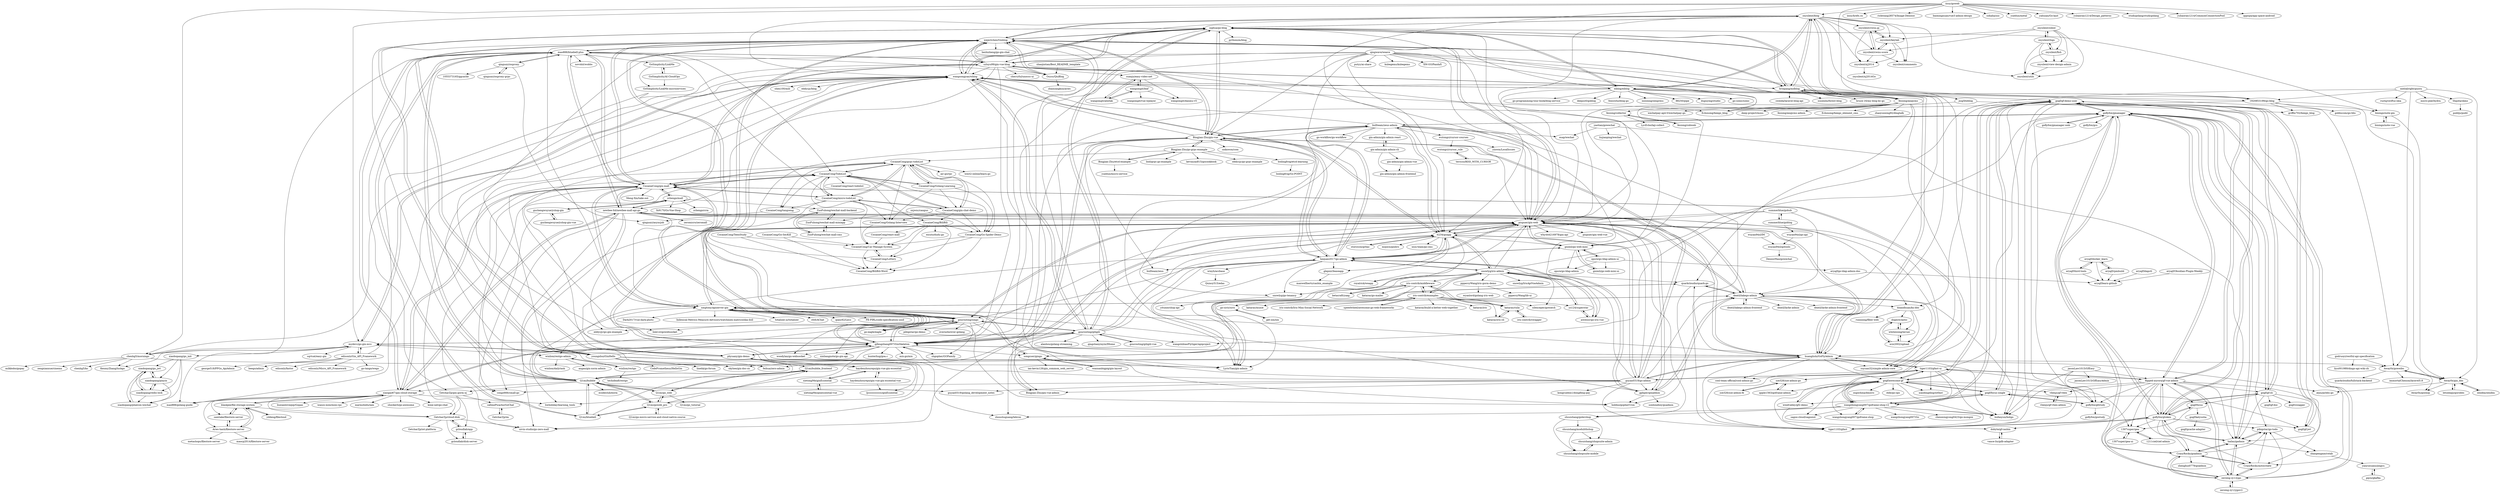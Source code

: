 digraph G {
"zxysilent/blog" -> "izghua/go-blog"
"zxysilent/blog" -> "zxysilent/cwnu.pj"
"zxysilent/blog" -> "zxysilent/keylab"
"zxysilent/blog" -> "zxysilent/cwnu-score"
"zxysilent/blog" -> "wejectchen/Ginblog"
"zxysilent/blog" -> "broqiang/mdblog"
"zxysilent/blog" -> "fesiong/anqicms"
"zxysilent/blog" -> "zxysilent/xj2014"
"zxysilent/blog" -> "zxysilent/comments"
"zxysilent/blog" -> "eiblog/eiblog"
"zxysilent/blog" -> "wangsongyan/wblog"
"zxysilent/blog" -> "zxysilent/utils"
"zxysilent/blog" -> "piupuer/gin-web"
"zxysilent/blog" -> "szluyu99/gin-vue-blog"
"zxysilent/blog" -> "1920853199/go-blog"
"snowlyg/iris-admin" -> "aiweisir/go-iris-vue"
"snowlyg/iris-admin" -> "yz124/superstar"
"snowlyg/iris-admin" -> "snowlyg/go-tenancy"
"snowlyg/iris-admin" -> "it234/goapp"
"snowlyg/iris-admin" -> "iris-contrib/examples"
"snowlyg/iris-admin" -> "piupuer/gin-web"
"snowlyg/iris-admin" -> "LyricTian/gin-admin" ["e"=1]
"snowlyg/iris-admin" -> "silenceper/gowatch" ["e"=1]
"snowlyg/iris-admin" -> "snowlyg/IrisApiVueAdmin"
"snowlyg/iris-admin" -> "goflyfox/gmanager"
"snowlyg/iris-admin" -> "hequan2017/go-admin"
"snowlyg/iris-admin" -> "pppercyWang/iris-gorm-demo"
"snowlyg/iris-admin" -> "quarkcloudio/quark-go"
"snowlyg/iris-admin" -> "royalrick/weapp" ["e"=1]
"snowlyg/iris-admin" -> "iris-contrib/middleware"
"gourouting/singo" -> "gourouting/giligili"
"gourouting/singo" -> "xinliangnote/go-gin-api" ["e"=1]
"gourouting/singo" -> "go-eagle/eagle" ["e"=1]
"gourouting/singo" -> "qifengzhang007/GinSkeleton"
"gourouting/singo" -> "piupuer/gin-web"
"gourouting/singo" -> "LyricTian/gin-admin" ["e"=1]
"gourouting/singo" -> "eddycjy/go-gin-example" ["e"=1]
"gourouting/singo" -> "link1st/gowebsocket" ["e"=1]
"gourouting/singo" -> "hwholiday/learning_tools" ["e"=1]
"gourouting/singo" -> "overnote/over-golang" ["e"=1]
"gourouting/singo" -> "wejectchen/Ginblog"
"gourouting/singo" -> "xmgtony/apiserver-gin"
"gourouting/singo" -> "wangsongyan/wblog"
"gourouting/singo" -> "pibigstar/go-demo" ["e"=1]
"gourouting/singo" -> "shgopher/GOFamily" ["e"=1]
"winlion/restgo-admin" -> "winlion/restgo"
"winlion/restgo-admin" -> "angao/gin-xorm-admin"
"winlion/restgo-admin" -> "winlion/dailytask"
"bullteam/zeus-admin" -> "bullteam/zeus"
"bullteam/zeus-admin" -> "it234/goapp"
"bullteam/zeus-admin" -> "hequan2017/go-admin"
"bullteam/zeus-admin" -> "goflyfox/gmanager"
"bullteam/zeus-admin" -> "LyricTian/gin-admin" ["e"=1]
"bullteam/zeus-admin" -> "piupuer/gin-web"
"bullteam/zeus-admin" -> "tiger1103/gfast" ["e"=1]
"bullteam/zeus-admin" -> "snowlyg/go-tenancy"
"bullteam/zeus-admin" -> "esap/wechat" ["e"=1]
"bullteam/zeus-admin" -> "gin-admin/gin-admin-react"
"bullteam/zeus-admin" -> "go-workflow/go-workflow" ["e"=1]
"bullteam/zeus-admin" -> "wutongci/cursor-courses"
"bullteam/zeus-admin" -> "Bingjian-Zhu/gin-vue"
"bullteam/zeus-admin" -> "wangsongyan/wblog"
"bullteam/zeus-admin" -> "aiweisir/go-iris-vue"
"speedwheel/awesome-go-web-frameworks" -> "iris-contrib/examples"
"mydevc/go-gin-mvc" -> "sqrtcat/easy-gin"
"mydevc/go-gin-mvc" -> "winlion/restgo-admin"
"mydevc/go-gin-mvc" -> "edisonlz/Gin_API_Framework"
"mydevc/go-gin-mvc" -> "KenmyZhang/luckgo"
"mydevc/go-gin-mvc" -> "xiaobopang/go_init"
"mydevc/go-gin-mvc" -> "youngxhui/GinHello"
"mydevc/go-gin-mvc" -> "wangsongyan/wblog"
"mydevc/go-gin-mvc" -> "chenhg5/morningo"
"mydevc/go-gin-mvc" -> "gourouting/giligili"
"broqiang/mdblog" -> "1920853199/go-blog"
"broqiang/mdblog" -> "izghua/go-blog"
"broqiang/mdblog" -> "wangsongyan/wblog"
"broqiang/mdblog" -> "zxysilent/blog"
"broqiang/mdblog" -> "wejectchen/Ginblog"
"broqiang/mdblog" -> "sweida/laravel-blog-api" ["e"=1]
"broqiang/mdblog" -> "xusenlin/forest-blog" ["e"=1]
"broqiang/mdblog" -> "Away0x/goweibo"
"broqiang/mdblog" -> "fesiong/anqicms"
"broqiang/mdblog" -> "bruce-16/my-blog-by-go"
"broqiang/mdblog" -> "gogf/gf-demo-user"
"it234/goapp" -> "hequan2017/go-admin"
"it234/goapp" -> "LyricTian/gin-admin" ["e"=1]
"it234/goapp" -> "Bingjian-Zhu/gin-vue"
"it234/goapp" -> "bullteam/zeus-admin"
"it234/goapp" -> "piupuer/gin-web"
"it234/goapp" -> "goflyfox/gmanager"
"it234/goapp" -> "guyan0319/go-admin"
"it234/goapp" -> "glepnir/leaseapp"
"it234/goapp" -> "storyicon/grbac"
"it234/goapp" -> "snowlyg/iris-admin"
"it234/goapp" -> "winlion/restgo-admin"
"it234/goapp" -> "mojocn/ginbro" ["e"=1]
"it234/goapp" -> "xiya-team/go-cms" ["e"=1]
"it234/goapp" -> "royalrick/weapp" ["e"=1]
"it234/goapp" -> "gnimli/go-web-mini"
"gogf/gf-demo-user" -> "gogf/gf-cli"
"gogf/gf-demo-user" -> "gogf/focus-single"
"gogf/gf-demo-user" -> "gogf/gf-jwt"
"gogf/gf-demo-user" -> "gogf/awesome-gf"
"gogf/gf-demo-user" -> "goflyfox/gtoken"
"gogf/gf-demo-user" -> "goflyfox/gmanager"
"gogf/gf-demo-user" -> "wangzhongyang007/goframe-shop-v2"
"gogf/gf-demo-user" -> "tiger1103/gfast" ["e"=1]
"gogf/gf-demo-user" -> "flipped-aurora/gf-vue-admin"
"gogf/gf-demo-user" -> "bufanyun/hotgo" ["e"=1]
"gogf/gf-demo-user" -> "hailaz/gadmin"
"gogf/gf-demo-user" -> "goflyfox/gfstudy"
"gogf/gf-demo-user" -> "hhandhuan/ku-bbs"
"gin-admin/gin-admin-react" -> "gin-admin/gin-admin-cli"
"youngxhui/GinHello" -> "atjiu/pybbs-go" ["e"=1]
"youngxhui/GinHello" -> "skyhee/gin-doc-cn" ["e"=1]
"youngxhui/GinHello" -> "mydevc/go-gin-mvc"
"youngxhui/GinHello" -> "izghua/go-blog"
"youngxhui/GinHello" -> "haydenzhourepo/gin-vue-gin-essential"
"youngxhui/GinHello" -> "Away0x/goweibo"
"youngxhui/GinHello" -> "CodePrometheus/HelloGin"
"youngxhui/GinHello" -> "CocaineCong/TodoList"
"youngxhui/GinHello" -> "gourouting/singo"
"youngxhui/GinHello" -> "linehk/go-forum"
"gogf/gf-cli" -> "gogf/swagger"
"gogf/gf-cli" -> "goflyfox/gtoken"
"gogf/gf-cli" -> "gogf/gf-demo-user"
"gogf/gf-cli" -> "hailaz/gadmin"
"gogf/gf-cli" -> "gogf/gf-doc"
"gogf/gf-cli" -> "gogf/gf-jwt"
"gogf/gf-cli" -> "gogf/focus"
"gogf/gf-cli" -> "goflyfox/gmanager"
"gourouting/giligili" -> "gourouting/singo"
"gourouting/giligili" -> "gourouting/giligili-vue"
"gourouting/giligili" -> "alanhou/golang-streaming"
"gourouting/giligili" -> "izghua/go-blog"
"gourouting/giligili" -> "wangsongyan/wblog"
"gourouting/giligili" -> "piupuer/gin-web"
"gourouting/giligili" -> "wejectchen/Ginblog"
"gourouting/giligili" -> "mydevc/go-gin-mvc"
"gourouting/giligili" -> "it234/goapp"
"gourouting/giligili" -> "qifengzhang007/GinSkeleton"
"gourouting/giligili" -> "hequan2017/go-admin"
"gourouting/giligili" -> "skyhee/gin-doc-cn" ["e"=1]
"gourouting/giligili" -> "zhoushuguang/lebron" ["e"=1]
"gourouting/giligili" -> "qingshanyinyin/IHome" ["e"=1]
"gourouting/giligili" -> "wangshibiaoFlytiger/apiproject"
"izghua/go-blog" -> "wejectchen/Ginblog"
"izghua/go-blog" -> "zxysilent/blog"
"izghua/go-blog" -> "wangsongyan/wblog"
"izghua/go-blog" -> "broqiang/mdblog"
"izghua/go-blog" -> "Bingjian-Zhu/gin-vue"
"izghua/go-blog" -> "gourouting/giligili"
"izghua/go-blog" -> "fesiong/anqicms"
"izghua/go-blog" -> "qifengzhang007/GinSkeleton"
"izghua/go-blog" -> "biningo/note-gin"
"izghua/go-blog" -> "piupuer/gin-web"
"izghua/go-blog" -> "eiblog/eiblog"
"izghua/go-blog" -> "it234/goapp"
"izghua/go-blog" -> "youngxhui/GinHello"
"izghua/go-blog" -> "pythonzm/blog"
"izghua/go-blog" -> "szluyu99/gin-vue-blog"
"hequan2017/go-admin" -> "it234/goapp"
"hequan2017/go-admin" -> "LyricTian/gin-admin" ["e"=1]
"hequan2017/go-admin" -> "Bingjian-Zhu/gin-vue"
"hequan2017/go-admin" -> "piupuer/gin-web"
"hequan2017/go-admin" -> "bullteam/zeus-admin"
"hequan2017/go-admin" -> "gnimli/go-web-mini"
"hequan2017/go-admin" -> "gphper/ginadmin"
"hequan2017/go-admin" -> "bullteam/zeus"
"hequan2017/go-admin" -> "winyh/accbase"
"hequan2017/go-admin" -> "gourouting/singo"
"hequan2017/go-admin" -> "Bingjian-Zhu/gin-vue-admin"
"hequan2017/go-admin" -> "snowlyg/iris-admin"
"hequan2017/go-admin" -> "glepnir/leaseapp"
"hequan2017/go-admin" -> "snowlyg/go-tenancy"
"hequan2017/go-admin" -> "wangsongyan/wblog"
"fesiong/anqicms" -> "quarkcloudio/quark-go"
"fesiong/anqicms" -> "piupuer/gin-web"
"fesiong/anqicms" -> "izghua/go-blog"
"fesiong/anqicms" -> "zxysilent/blog"
"fesiong/anqicms" -> "broqiang/mdblog"
"fesiong/anqicms" -> "fesiong/anqicms-admin"
"fesiong/anqicms" -> "huanglishi/GoFlyAdmin"
"fesiong/anqicms" -> "Echosong/beego_element_cms" ["e"=1]
"fesiong/anqicms" -> "fesiong/collector"
"fesiong/anqicms" -> "zhaoyunxing92/dingtalk" ["e"=1]
"fesiong/anqicms" -> "qifengzhang007/GinSkeleton"
"fesiong/anqicms" -> "wechatpay-apiv3/wechatpay-go" ["e"=1]
"fesiong/anqicms" -> "deep-project/moss" ["e"=1]
"fesiong/anqicms" -> "wejectchen/Ginblog"
"fesiong/anqicms" -> "Echosong/beego_blog" ["e"=1]
"chenhg5/morningo" -> "KenmyZhang/luckgo"
"chenhg5/morningo" -> "zengxianxue/cinema" ["e"=1]
"chenhg5/morningo" -> "wangsongyan/wblog"
"chenhg5/morningo" -> "mydevc/go-gin-mvc"
"chenhg5/morningo" -> "chenhg5/ko" ["e"=1]
"chenhg5/morningo" -> "LyricTian/gin-admin" ["e"=1]
"chenhg5/morningo" -> "milkbobo/gopay" ["e"=1]
"yaotian/gowechat" -> "esap/wechat" ["e"=1]
"yaotian/gowechat" -> "liujianping/wechat"
"yaotian/gowechat" -> "hailaz/gadmin"
"godruoyi/restful-api-specification" -> "Away0x/goweibo"
"godruoyi/restful-api-specification" -> "liyu001989/dingo-api-wiki-zh" ["e"=1]
"jicg/liteblog" -> "Echosong/beego_blog" ["e"=1]
"jicg/liteblog" -> "griffin702/beego_blog"
"glepnir/leaseapp" -> "maxwellhertz/casbin_example"
"goflyfox/gmanager" -> "zeroing-zy1/yjgo"
"goflyfox/gmanager" -> "hailaz/gadmin"
"goflyfox/gmanager" -> "goflyfox/gtoken"
"goflyfox/gmanager" -> "goflyfox/gmanager-web"
"goflyfox/gmanager" -> "CrazyRocks/goadmin"
"goflyfox/gmanager" -> "flipped-aurora/gf-vue-admin"
"goflyfox/gmanager" -> "CrazyRocks/autocreate"
"goflyfox/gmanager" -> "goflyfox/gcs"
"goflyfox/gmanager" -> "pibigstar/go-todo"
"goflyfox/gmanager" -> "tiger1103/gfast" ["e"=1]
"goflyfox/gmanager" -> "gogf/gf-demo-user"
"goflyfox/gmanager" -> "gogf/gf-cli"
"goflyfox/gmanager" -> "bullteam/zeus-admin"
"Away0x/goweibo" -> "Away0x/gin_bbs"
"Away0x/goweibo" -> "Away0x/goshop"
"Away0x/goweibo" -> "quarkcloudio/fullstack-backend" ["e"=1]
"Away0x/goweibo" -> "immortalChensm/laravel5.8" ["e"=1]
"goflyfox/gtoken" -> "goflyfox/gmanager"
"goflyfox/gtoken" -> "gogf/gf-cli"
"goflyfox/gtoken" -> "hailaz/gadmin"
"goflyfox/gtoken" -> "zeroing-zy1/yjgo"
"goflyfox/gtoken" -> "gogf/gf-jwt"
"goflyfox/gtoken" -> "gogf/focus"
"goflyfox/gtoken" -> "1307super/gea"
"goflyfox/gtoken" -> "gogf/gf-demo-user"
"goflyfox/gtoken" -> "flipped-aurora/gf-vue-admin"
"goflyfox/gtoken" -> "pibigstar/go-todo"
"goflyfox/gtoken" -> "tiger1103/gfast" ["e"=1]
"goflyfox/gtoken" -> "dobyte/gf-casbin"
"goflyfox/gtoken" -> "CrazyRocks/autocreate"
"goflyfox/gtoken" -> "CrazyRocks/goadmin"
"Away0x/gin_bbs" -> "letseeqiji/gorobbs"
"Away0x/gin_bbs" -> "Away0x/goweibo"
"Away0x/gin_bbs" -> "zendea/zendea"
"Away0x/gin_bbs" -> "Away0x/goshop"
"Away0x/gin_bbs" -> "atjiu/pybbs-go" ["e"=1]
"zendea/zendea" -> "Away0x/gin_bbs"
"iris-contrib/swagger" -> "kataras/rizla"
"gin-admin/gin-admin-cli" -> "gin-admin/gin-admin-react"
"gin-admin/gin-admin-cli" -> "gin-admin/gin-admin-frontend"
"gin-admin/gin-admin-cli" -> "gin-admin/gin-admin-vue"
"aiweisir/go-iris-vue" -> "snowlyg/iris-admin"
"aiweisir/go-iris-vue" -> "yz124/superstar"
"xiaobopang/go_init" -> "xiaobopang/go_jwt"
"xiaobopang/go_init" -> "xiaobopang/pinyin"
"xiaobopang/go_init" -> "xiaobopang/phalcon-wechat"
"xiaobopang/go_init" -> "xiaobopang/redis-lock"
"pppercyWang/iris-gorm-demo" -> "pppercyWang/lib-ui"
"pppercyWang/iris-gorm-demo" -> "wyanlord/golang-iris-web"
"winlion/restgo" -> "winlion/restgo-admin"
"winlion/restgo" -> "techidea8/restgo"
"eryajf/docker_learn" -> "eryajf/rpmbuild"
"eryajf/docker_learn" -> "eryajf/learn-github"
"eryajf/docker_learn" -> "eryajf/third-tools"
"yz124/superstar" -> "aiweisir/go-iris-vue"
"yz124/superstar" -> "snowlyg/iris-admin"
"pibigstar/go-todo" -> "zhaopengme/rotab"
"pibigstar/go-todo" -> "hailaz/gadmin"
"storyicon/grbac" -> "it234/goapp"
"gogf/gf-jwt" -> "gogf/gf-demo-user"
"xiaobopang/pinyin" -> "xiaobopang/go_jwt"
"xiaobopang/pinyin" -> "xiaobopang/redis-lock"
"xiaobopang/pinyin" -> "xiaobopang/phalcon-wechat"
"hailaz/gadmin" -> "zeroing-zy1/yjgo"
"hailaz/gadmin" -> "goflyfox/gmanager"
"hailaz/gadmin" -> "pibigstar/go-todo"
"hailaz/gadmin" -> "CrazyRocks/goadmin"
"hailaz/gadmin" -> "goflyfox/gtoken"
"hailaz/gadmin" -> "zhaopengme/rotab"
"gourouting/giligili-vue" -> "gourouting/giligili"
"xiaobopang/go_jwt" -> "xiaobopang/phalcon-wechat"
"xiaobopang/go_jwt" -> "xiaobopang/pinyin"
"xiaobopang/go_jwt" -> "xiaobopang/redis-lock"
"xiaobopang/redis-lock" -> "xiaobopang/go_jwt"
"xiaobopang/redis-lock" -> "xiaobopang/phalcon-wechat"
"xiaobopang/redis-lock" -> "xiaobopang/pinyin"
"gqcn/gkafka" -> "yanyuxuanz/jingyu"
"piupuer/gin-web" -> "qifengzhang007/GinSkeleton"
"piupuer/gin-web" -> "wejectchen/Ginblog"
"piupuer/gin-web" -> "piupuer/gin-web-vue"
"piupuer/gin-web" -> "gphper/ginadmin"
"piupuer/gin-web" -> "LyricTian/gin-admin" ["e"=1]
"piupuer/gin-web" -> "gourouting/singo"
"piupuer/gin-web" -> "why444216978/gin-api" ["e"=1]
"piupuer/gin-web" -> "hequan2017/go-admin"
"piupuer/gin-web" -> "gnimli/go-web-mini"
"piupuer/gin-web" -> "xmgtony/apiserver-gin"
"piupuer/gin-web" -> "huanglishi/GoFlyAdmin"
"piupuer/gin-web" -> "deatil/lakego-admin"
"piupuer/gin-web" -> "it234/goapp"
"piupuer/gin-web" -> "go-eagle/eagle" ["e"=1]
"piupuer/gin-web" -> "suyuan32/simple-admin-core" ["e"=1]
"qifengzhang007/GinSkeleton" -> "piupuer/gin-web"
"qifengzhang007/GinSkeleton" -> "wejectchen/Ginblog"
"qifengzhang007/GinSkeleton" -> "gourouting/singo"
"qifengzhang007/GinSkeleton" -> "xmgtony/apiserver-gin"
"qifengzhang007/GinSkeleton" -> "xinliangnote/go-gin-api" ["e"=1]
"qifengzhang007/GinSkeleton" -> "CocaineCong/gin-mall"
"qifengzhang007/GinSkeleton" -> "phyuany/gin-demo"
"qifengzhang007/GinSkeleton" -> "hwholiday/learning_tools" ["e"=1]
"qifengzhang007/GinSkeleton" -> "songcser/gingo"
"qifengzhang007/GinSkeleton" -> "hunterhug/goa.c" ["e"=1]
"qifengzhang007/GinSkeleton" -> "xiaogao67/gin-cloud-storage"
"qifengzhang007/GinSkeleton" -> "woodylan/go-websocket" ["e"=1]
"qifengzhang007/GinSkeleton" -> "huanglishi/GoFlyAdmin"
"qifengzhang007/GinSkeleton" -> "shgopher/GOFamily" ["e"=1]
"qifengzhang007/GinSkeleton" -> "mix-go/mix" ["e"=1]
"wejectchen/Ginblog" -> "qifengzhang007/GinSkeleton"
"wejectchen/Ginblog" -> "piupuer/gin-web"
"wejectchen/Ginblog" -> "izghua/go-blog"
"wejectchen/Ginblog" -> "Ocyss/QiuBlog"
"wejectchen/Ginblog" -> "wangsongyan/wblog"
"wejectchen/Ginblog" -> "mao888/bluebell-plus"
"wejectchen/Ginblog" -> "CocaineCong/gin-mall"
"wejectchen/Ginblog" -> "gourouting/singo"
"wejectchen/Ginblog" -> "Bingjian-Zhu/gin-vue"
"wejectchen/Ginblog" -> "szluyu99/gin-vue-blog"
"wejectchen/Ginblog" -> "xmgtony/apiserver-gin"
"wejectchen/Ginblog" -> "hezhizheng/go-gin-chat" ["e"=1]
"wejectchen/Ginblog" -> "zxysilent/blog"
"wejectchen/Ginblog" -> "broqiang/mdblog"
"wejectchen/Ginblog" -> "phyuany/gin-demo"
"Bingjian-Zhu/etcd-example" -> "Bingjian-Zhu/go-grpc-example"
"Bingjian-Zhu/etcd-example" -> "yuedun/micro-service" ["e"=1]
"xmgtony/apiserver-gin" -> "holdno/gopherCron" ["e"=1]
"xmgtony/apiserver-gin" -> "qifengzhang007/GinSkeleton"
"xmgtony/apiserver-gin" -> "deatil/lakego-admin"
"xmgtony/apiserver-gin" -> "cfs6/AChat" ["e"=1]
"xmgtony/apiserver-gin" -> "piupuer/gin-web"
"xmgtony/apiserver-gin" -> "qianc62/Leco" ["e"=1]
"xmgtony/apiserver-gin" -> "songcser/gingo"
"xmgtony/apiserver-gin" -> "CocaineCong/gin-mall"
"xmgtony/apiserver-gin" -> "FE-PIRL/code-specification-unid" ["e"=1]
"xmgtony/apiserver-gin" -> "Dark2017/vue-dark-photo" ["e"=1]
"xmgtony/apiserver-gin" -> "Indexical-Metrics-Measure-Advisory/watchmen-matryoshka-doll" ["e"=1]
"xmgtony/apiserver-gin" -> "totalizer-js/totalizer" ["e"=1]
"xmgtony/apiserver-gin" -> "go-eagle/eagle" ["e"=1]
"xmgtony/apiserver-gin" -> "woodylan/go-websocket" ["e"=1]
"xmgtony/apiserver-gin" -> "gourouting/singo"
"winyh/accbase" -> "Quincy515/edas"
"blankjee/file-storage-system" -> "samtake/filestore-server"
"blankjee/file-storage-system" -> "Aries-hash/filestore-server"
"blankjee/file-storage-system" -> "xiaogao67/gin-cloud-storage"
"blankjee/file-storage-system" -> "yddeng/filecloud"
"blankjee/file-storage-system" -> "GetcharZp/cloud-disk"
"Q1mi/bluebell" -> "Q1mi/goweb_pro"
"Q1mi/bluebell" -> "mao888/bluebell-plus"
"Q1mi/bluebell" -> "Q1mi/bubble"
"Q1mi/bluebell" -> "Q1mi/bubble_frontend"
"Bingjian-Zhu/gin-vue" -> "Bingjian-Zhu/gin-vue-admin"
"Bingjian-Zhu/gin-vue" -> "it234/goapp"
"Bingjian-Zhu/gin-vue" -> "hequan2017/go-admin"
"Bingjian-Zhu/gin-vue" -> "wejectchen/Ginblog"
"Bingjian-Zhu/gin-vue" -> "izghua/go-blog"
"Bingjian-Zhu/gin-vue" -> "piupuer/gin-web"
"Bingjian-Zhu/gin-vue" -> "guyan0319/go-admin"
"Bingjian-Zhu/gin-vue" -> "Bingjian-Zhu/go-grpc-example"
"Bingjian-Zhu/gin-vue" -> "unknwon/com" ["e"=1]
"Bingjian-Zhu/gin-vue" -> "wangsongyan/wblog"
"Bingjian-Zhu/gin-vue" -> "bullteam/zeus-admin"
"Bingjian-Zhu/gin-vue" -> "LyricTian/gin-admin" ["e"=1]
"Bingjian-Zhu/gin-vue" -> "qifengzhang007/GinSkeleton"
"Bingjian-Zhu/gin-vue" -> "gourouting/singo"
"haydenzhourepo/gin-vue-gin-essential" -> "haydenzhourepo/gin-vue-gin-essential-vue"
"haydenzhourepo/gin-vue-gin-essential" -> "xietongMe/ginEssential"
"Bingjian-Zhu/gin-vue-admin" -> "Bingjian-Zhu/gin-vue"
"shaojintian/Best_README_template" -> "Ocyss/QiuBlog"
"Bingjian-Zhu/go-grpc-example" -> "Bingjian-Zhu/etcd-example"
"Bingjian-Zhu/go-grpc-example" -> "lixd/grpc-go-example"
"Bingjian-Zhu/go-grpc-example" -> "kevinyan815/gocookbook" ["e"=1]
"Bingjian-Zhu/go-grpc-example" -> "boilingfrog/etcd-learning"
"Bingjian-Zhu/go-grpc-example" -> "Bingjian-Zhu/gin-vue"
"Bingjian-Zhu/go-grpc-example" -> "CocaineCong/grpc-todoList"
"Bingjian-Zhu/go-grpc-example" -> "eddycjy/go-grpc-example" ["e"=1]
"qingwave/weave" -> "huanglishi/GoFlyAdmin"
"qingwave/weave" -> "Bingjian-Zhu/gin-vue"
"qingwave/weave" -> "piupuer/gin-web"
"qingwave/weave" -> "suyuan32/simple-admin-core" ["e"=1]
"qingwave/weave" -> "hequan2017/go-admin"
"qingwave/weave" -> "deatil/lakego-admin"
"qingwave/weave" -> "kubegems/kubegems" ["e"=1]
"qingwave/weave" -> "XM-GO/PandaX" ["e"=1]
"qingwave/weave" -> "szluyu99/gin-vue-blog"
"qingwave/weave" -> "putyy/ai-share" ["e"=1]
"qingwave/weave" -> "it234/goapp"
"qingwave/weave" -> "qifengzhang007/GinSkeleton"
"qingwave/weave" -> "gnimli/go-web-mini"
"qingwave/weave" -> "nivin-studio/go-zero-mall" ["e"=1]
"CrazyRocks/goadmin" -> "CrazyRocks/autocreate"
"CrazyRocks/goadmin" -> "zeroing-zy1/yjgo"
"CrazyRocks/goadmin" -> "goflyfox/gmanager"
"CrazyRocks/goadmin" -> "hailaz/gadmin"
"CrazyRocks/goadmin" -> "pibigstar/go-todo"
"CrazyRocks/goadmin" -> "shenghui0779/goadmin"
"zeroing-zy1/yjgo" -> "hailaz/gadmin"
"zeroing-zy1/yjgo" -> "goflyfox/gmanager"
"zeroing-zy1/yjgo" -> "zeroing-zy1/yjgov2"
"zeroing-zy1/yjgo" -> "CrazyRocks/autocreate"
"zeroing-zy1/yjgo" -> "CrazyRocks/goadmin"
"zeroing-zy1/yjgo" -> "flipped-aurora/gf-vue-admin"
"zeroing-zy1/yjgo" -> "pibigstar/go-todo"
"zeroing-zy1/yjgo" -> "goflyfox/gtoken"
"zeroing-zy1/yjgov2" -> "zeroing-zy1/yjgo"
"tiger1103/gfast-ui" -> "tiger1103/gfast" ["e"=1]
"tiger1103/gfast-ui" -> "gogf/awesome-gf"
"tiger1103/gfast-ui" -> "bufanyun/hotgo" ["e"=1]
"tiger1103/gfast-ui" -> "cool-team-official/cool-admin-go"
"tiger1103/gfast-ui" -> "1307super/gea"
"tiger1103/gfast-ui" -> "flipped-aurora/gf-vue-admin"
"tiger1103/gfast-ui" -> "goflyfox/gmanager"
"tiger1103/gfast-ui" -> "huanglishi/GoFlyAdmin"
"tiger1103/gfast-ui" -> "guyan0319/go-admin"
"tiger1103/gfast-ui" -> "wangzhongyang007/goframe-shop-v2"
"tiger1103/gfast-ui" -> "xiaodingding/iotfast" ["e"=1]
"tiger1103/gfast-ui" -> "zze326/zze-admin-go"
"xiaogao67/gin-cloud-storage" -> "blankjee/file-storage-system"
"xiaogao67/gin-cloud-storage" -> "marmotedu/iam" ["e"=1]
"xiaogao67/gin-cloud-storage" -> "CocaineCong/gin-mall"
"xiaogao67/gin-cloud-storage" -> "GetcharZp/cloud-disk"
"xiaogao67/gin-cloud-storage" -> "qifengzhang007/GinSkeleton"
"xiaogao67/gin-cloud-storage" -> "newbee-ltd/newbee-mall-api-go"
"xiaogao67/gin-cloud-storage" -> "mao888/bluebell-plus"
"xiaogao67/gin-cloud-storage" -> "shockerli/go-awesome" ["e"=1]
"xiaogao67/gin-cloud-storage" -> "Aries-hash/filestore-server"
"xiaogao67/gin-cloud-storage" -> "hwholiday/learning_tools" ["e"=1]
"xiaogao67/gin-cloud-storage" -> "kone-net/go-chat" ["e"=1]
"xiaogao67/gin-cloud-storage" -> "mao888/golang-guide" ["e"=1]
"xiaogao67/gin-cloud-storage" -> "liuxianloveqiqi/Gopan"
"xiaogao67/gin-cloud-storage" -> "wanzo-mini/mini-rpc" ["e"=1]
"xiaogao67/gin-cloud-storage" -> "samtake/filestore-server"
"summerblue/goblog" -> "summerblue/gohub"
"summerblue/goblog" -> "wuyan94zl/go-api"
"flipped-aurora/gf-vue-admin" -> "zeroing-zy1/yjgo"
"flipped-aurora/gf-vue-admin" -> "goflyfox/gmanager"
"flipped-aurora/gf-vue-admin" -> "tiger1103/gfast" ["e"=1]
"flipped-aurora/gf-vue-admin" -> "1307super/gea"
"flipped-aurora/gf-vue-admin" -> "gogf/focus"
"flipped-aurora/gf-vue-admin" -> "CrazyRocks/goadmin"
"flipped-aurora/gf-vue-admin" -> "goflyfox/gtoken"
"flipped-aurora/gf-vue-admin" -> "CrazyRocks/autocreate"
"flipped-aurora/gf-vue-admin" -> "hailaz/gadmin"
"flipped-aurora/gf-vue-admin" -> "gogf/gf-demo-user"
"flipped-aurora/gf-vue-admin" -> "vbenjs/gf-vben"
"flipped-aurora/gf-vue-admin" -> "bufanyun/hotgo" ["e"=1]
"flipped-aurora/gf-vue-admin" -> "goflyfox/gfstudy"
"flipped-aurora/gf-vue-admin" -> "gogf/gf-cli"
"flipped-aurora/gf-vue-admin" -> "tiger1103/gfast-ui"
"kataras/iris-cli" -> "kataras/rizla"
"phyuany/gin-demo" -> "ljccccccccccc/ginEssential"
"phyuany/gin-demo" -> "qifengzhang007/GinSkeleton"
"phyuany/gin-demo" -> "Q1mi/bubble_frontend"
"phyuany/gin-demo" -> "Q1mi/goweb_pro"
"phyuany/gin-demo" -> "haydenzhourepo/gin-vue-gin-essential"
"phyuany/gin-demo" -> "piupuer/gin-web"
"phyuany/gin-demo" -> "wejectchen/Ginblog"
"phyuany/gin-demo" -> "CocaineCong/TodoList"
"Q1mi/bubble" -> "Q1mi/bubble_frontend"
"Q1mi/bubble" -> "Q1mi/goweb_pro"
"Q1mi/bubble" -> "Q1mi/go_web"
"Q1mi/bubble" -> "Q1mi/bluebell"
"Q1mi/bubble" -> "mao888/bluebell-plus"
"Q1mi/bubble" -> "CocaineCong/gin-mall"
"Q1mi/bubble" -> "wejectchen/Ginblog"
"Q1mi/bubble" -> "xmgtony/apiserver-gin"
"Q1mi/bubble" -> "piupuer/gin-web"
"Q1mi/bubble" -> "xiaogao67/gin-cloud-storage"
"Q1mi/bubble" -> "qifengzhang007/GinSkeleton"
"Q1mi/bubble" -> "phyuany/gin-demo"
"Q1mi/bubble" -> "ecodeclub/eorm" ["e"=1]
"Q1mi/bubble" -> "guyan0319/golang_development_notes" ["e"=1]
"Q1mi/bubble" -> "GetcharZp/gin-gorm-oj"
"1920853199/go-blog" -> "broqiang/mdblog"
"1920853199/go-blog" -> "gobbscom/go-bbs" ["e"=1]
"1920853199/go-blog" -> "Echosong/beego_blog" ["e"=1]
"1920853199/go-blog" -> "Away0x/gin_bbs"
"1920853199/go-blog" -> "biningo/note-gin"
"1920853199/go-blog" -> "griffin702/beego_blog"
"CrazyRocks/autocreate" -> "CrazyRocks/goadmin"
"CrazyRocks/autocreate" -> "zeroing-zy1/yjgo"
"CrazyRocks/autocreate" -> "pibigstar/go-todo"
"Shpota/skmz" -> "podiljs/podil" ["e"=1]
"Q1mi/bubble_frontend" -> "Q1mi/bubble"
"Q1mi/bubble_frontend" -> "Q1mi/go_web"
"Q1mi/goweb_pro" -> "Q1mi/bluebell"
"Q1mi/goweb_pro" -> "Q1mi/go-micro-service-and-cloud-native-course"
"Q1mi/goweb_pro" -> "Q1mi/bubble"
"Q1mi/goweb_pro" -> "Q1mi/bubble_frontend"
"Q1mi/goweb_pro" -> "Q1mi/go_web"
"meloalright/guora" -> "wangshibiaoFlytiger/apiproject"
"meloalright/guora" -> "rustq/swiftui-skia" ["e"=1]
"meloalright/guora" -> "1920853199/go-blog"
"meloalright/guora" -> "Away0x/gin_bbs"
"meloalright/guora" -> "Away0x/goweibo"
"meloalright/guora" -> "micro-plat/hydra" ["e"=1]
"meloalright/guora" -> "Shpota/skmz"
"Q1mi/go_web" -> "Q1mi/bubble_frontend"
"Q1mi/go_web" -> "Q1mi/goweb_pro"
"Q1mi/go_web" -> "Q1mi/bubble"
"Q1mi/go_web" -> "Q1mi/go_tutorial"
"Aries-hash/filestore-server" -> "samtake/filestore-server"
"Aries-hash/filestore-server" -> "metashops/filestore-server"
"Aries-hash/filestore-server" -> "blankjee/file-storage-system"
"Aries-hash/filestore-server" -> "maocp2014/filestore-server"
"samtake/filestore-server" -> "Aries-hash/filestore-server"
"samtake/filestore-server" -> "blankjee/file-storage-system"
"biningo/note-gin" -> "biningo/note-vue"
"biningo/note-gin" -> "Away0x/gin_bbs"
"biningo/note-vue" -> "biningo/note-gin"
"guyan0319/go-admin" -> "it234/goapp"
"guyan0319/go-admin" -> "guyan0319/golang_development_notes" ["e"=1]
"guyan0319/go-admin" -> "huanglishi/GoFlyAdmin"
"guyan0319/go-admin" -> "gphper/ginadmin"
"guyan0319/go-admin" -> "piupuer/gin-web"
"guyan0319/go-admin" -> "Bingjian-Zhu/gin-vue"
"guyan0319/go-admin" -> "qifengzhang007/GinSkeleton"
"guyan0319/go-admin" -> "tiger1103/gfast-ui"
"guyan0319/go-admin" -> "hequan2017/go-admin"
"guyan0319/go-admin" -> "deatil/lakego-admin"
"guyan0319/go-admin" -> "wejectchen/Ginblog"
"guyan0319/go-admin" -> "tiger1103/gfast" ["e"=1]
"guyan0319/go-admin" -> "kongyuebin1/dongfeng-pay" ["e"=1]
"guyan0319/go-admin" -> "Bingjian-Zhu/gin-vue-admin"
"guyan0319/go-admin" -> "congz666/cmall-go" ["e"=1]
"ZuoFuhong/wechat-mall-miniapp" -> "ZuoFuhong/wechat-mall-backend"
"ZuoFuhong/wechat-mall-miniapp" -> "ZuoFuhong/wechat-mall-cms"
"snowlyg/go-tenancy" -> "yitume/shop-api"
"wuyan94zl/go-api" -> "wuyan94zl/gotools"
"betacraft/yaag" -> "iris-contrib/middleware"
"xietongMe/ginEssential" -> "xietongMe/ginessential-vue"
"xietongMe/ginEssential" -> "haydenzhourepo/gin-vue-gin-essential"
"fesiong/cobweb" -> "fesiong/collector"
"zhaopengme/rotab" -> "yanyuxuanz/jingyu"
"letseeqiji/gorobbs" -> "Away0x/gin_bbs"
"vance-liu/gdb-adapter" -> "dobyte/gf-casbin"
"ZuoFuhong/wechat-mall-cms" -> "ZuoFuhong/wechat-mall-miniapp"
"ZuoFuhong/wechat-mall-cms" -> "ZuoFuhong/wechat-mall-backend"
"haydenzhourepo/gin-vue-gin-essential-vue" -> "haydenzhourepo/gin-vue-gin-essential"
"haydenzhourepo/gin-vue-gin-essential-vue" -> "ljccccccccccc/ginEssential"
"1307super/gea" -> "1307super/gea-ui"
"1307super/gea" -> "1211ciel/ciel-admin"
"goflyfox/gmanager-web" -> "goflyfox/gmanager"
"xietongMe/ginessential-vue" -> "xietongMe/ginEssential"
"goflyfox/gfstudy" -> "goflyfox/gostudy"
"goflyfox/gfstudy" -> "gogf/focus-single"
"fesiong/collector" -> "fesiong/cobweb"
"fesiong/collector" -> "LycEcho/laji-collect"
"zxysilent/logs" -> "zxysilent/utils"
"zxysilent/logs" -> "zxysilent/fish"
"zxysilent/logs" -> "zxysilent/view-design-admin"
"zxysilent/logs" -> "zxysilent/silent"
"ZuoFuhong/wechat-mall-backend" -> "ZuoFuhong/wechat-mall-miniapp"
"ZuoFuhong/wechat-mall-backend" -> "ZuoFuhong/wechat-mall-cms"
"wuyan94zl/IM" -> "wuyan94zl/gotools"
"zxysilent/fish" -> "zxysilent/utils"
"zxysilent/fish" -> "zxysilent/view-design-admin"
"zxysilent/fish" -> "zxysilent/logs"
"dogeow/antic" -> "whitexiong/lavuei"
"dogeow/antic" -> "wzx2002/upload"
"zxysilent/silent" -> "zxysilent/utils"
"zxysilent/silent" -> "zxysilent/fish"
"zxysilent/silent" -> "zxysilent/view-design-admin"
"zxysilent/silent" -> "zxysilent/logs"
"zxysilent/silent" -> "zxysilent/keylab"
"zxysilent/silent" -> "zxysilent/cwnu-score"
"zxysilent/view-design-admin" -> "zxysilent/utils"
"yanyuxuanz/jingyu" -> "gqcn/gkafka"
"gnimli/go-web-mini" -> "gnimli/go-web-mini-ui"
"gnimli/go-web-mini" -> "opsre/go-ldap-admin" ["e"=1]
"gnimli/go-web-mini" -> "opsre/go-ldap-admin-ui"
"gnimli/go-web-mini" -> "piupuer/gin-web"
"gnimli/go-web-mini" -> "hequan2017/go-admin"
"boilingfrog/etcd-learning" -> "boilingfrog/Go-POINT"
"guchengwuyue/yshop-gin-vue" -> "guchengwuyue/yshop-gin"
"CocaineCong/TodoList" -> "CocaineCong/gin-mall"
"CocaineCong/TodoList" -> "CocaineCong/micro-todoList"
"CocaineCong/TodoList" -> "CocaineCong/grpc-todoList"
"CocaineCong/TodoList" -> "CocaineCong/gin-chat-demo"
"CocaineCong/TodoList" -> "CocaineCong/react-todolist"
"CocaineCong/TodoList" -> "CocaineCong/Golang-Learning"
"CocaineCong/TodoList" -> "CocaineCong/tangseng"
"CocaineCong/TodoList" -> "CocaineCong/BiliBili"
"CocaineCong/TodoList" -> "CocaineCong/Car-Manage-System"
"CocaineCong/TodoList" -> "CocaineCong/Go-Spider-Demo"
"deatil/lakego-admin" -> "deatil/lakego-admin-frontend"
"deatil/lakego-admin" -> "quarkcloudio/quark-go"
"deatil/lakego-admin" -> "gphper/ginadmin"
"deatil/lakego-admin" -> "deatil/larke-admin" ["e"=1]
"deatil/lakego-admin" -> "huanglishi/GoFlyAdmin"
"deatil/lakego-admin" -> "xmgtony/apiserver-gin"
"deatil/lakego-admin" -> "piupuer/gin-web"
"deatil/lakego-admin" -> "deatil/larke-admin-frontend" ["e"=1]
"deatil/lakego-admin" -> "hhandhuan/ku-bbs"
"deatil/lakego-admin" -> "newbee-ltd/newbee-mall-api-go"
"deatil/lakego-admin" -> "bufanyun/hotgo" ["e"=1]
"deatil/lakego-admin" -> "suyuan32/simple-admin-core" ["e"=1]
"guchengwuyue/yshop-gin" -> "guchengwuyue/yshop-gin-vue"
"guchengwuyue/yshop-gin" -> "zchengo/mall"
"guchengwuyue/yshop-gin" -> "congz666/cmall-go" ["e"=1]
"gogf/focus-single" -> "wangzhongyang007/goframe-shop-v2"
"gogf/focus-single" -> "gogf/gf-demo-user"
"gogf/focus-single" -> "gogf/awesome-gf"
"gogf/focus-single" -> "goflyfox/gfstudy"
"gogf/focus-single" -> "gogf/gf-jwt"
"gogf/focus-single" -> "windvalley/gf2-demo"
"jasonLaw1015/GfEasy" -> "jasonLaw1015/GfEasyAdmin"
"jasonLaw1015/GfEasy" -> "flipped-aurora/gf-vue-admin"
"jasonLaw1015/GfEasy" -> "goflyfox/gfstudy"
"jasonLaw1015/GfEasy" -> "bufanyun/hotgo" ["e"=1]
"gphper/ginadmin" -> "deatil/lakego-admin"
"gphper/ginadmin" -> "piupuer/gin-web"
"gphper/ginadmin" -> "sonhineboy/gsadmin"
"gphper/ginadmin" -> "xmgtony/apiserver-gin"
"gphper/ginadmin" -> "hequan2017/go-admin"
"gphper/ginadmin" -> "holdno/gopherCron" ["e"=1]
"yddeng/filecloud" -> "blankjee/file-storage-system"
"vbenjs/gf-vben" -> "vbenjs/gf-vben-admin"
"vbenjs/gf-vben-admin" -> "vbenjs/gf-vben"
"CocaineCong/TeenStudy" -> "CocaineCong/Car-Manage-System"
"CocaineCong/TeenStudy" -> "CocaineCong/BiliBili-Word"
"gnimli/go-web-mini-ui" -> "gnimli/go-web-mini"
"CocaineCong/Lottery" -> "CocaineCong/Car-Manage-System"
"CocaineCong/Lottery" -> "CocaineCong/BiliBili-Word"
"gogf/katyusha" -> "gogf/gcache-adapter"
"gogf/focus" -> "1307super/gea"
"gogf/focus" -> "goflyfox/gtoken"
"gogf/focus" -> "gogf/katyusha"
"CocaineCong/Car-Manage-System" -> "CocaineCong/BiliBili-Word"
"CocaineCong/Car-Manage-System" -> "CocaineCong/Lottery"
"dobyte/gf-casbin" -> "vance-liu/gdb-adapter"
"1307super/gea-ui" -> "1307super/gea"
"GetcharZp/cloud-disk" -> "gcloudlab/app"
"GetcharZp/cloud-disk" -> "GetcharZp/iot-platform"
"GetcharZp/cloud-disk" -> "gcloudlab/disk-server"
"GetcharZp/cloud-disk" -> "nivin-studio/go-zero-mall" ["e"=1]
"CocaineCong/gin-mall" -> "congz666/cmall-go" ["e"=1]
"CocaineCong/gin-mall" -> "newbee-ltd/newbee-mall-api-go"
"CocaineCong/gin-mall" -> "CocaineCong/TodoList"
"CocaineCong/gin-mall" -> "CocaineCong/grpc-todoList"
"CocaineCong/gin-mall" -> "CocaineCong/micro-todoList"
"CocaineCong/gin-mall" -> "mao888/bluebell-plus"
"CocaineCong/gin-mall" -> "xmgtony/apiserver-gin"
"CocaineCong/gin-mall" -> "qifengzhang007/GinSkeleton"
"CocaineCong/gin-mall" -> "Meng-Xin/take-out" ["e"=1]
"CocaineCong/gin-mall" -> "wejectchen/Ginblog"
"CocaineCong/gin-mall" -> "nivin-studio/go-zero-mall" ["e"=1]
"CocaineCong/gin-mall" -> "szluyu99/gin-vue-blog"
"CocaineCong/gin-mall" -> "xiaogao67/gin-cloud-storage"
"CocaineCong/gin-mall" -> "zchengo/mall"
"CocaineCong/gin-mall" -> "wangzhongyang007/goframe-shop-v2"
"CocaineCong/BiliBili" -> "CocaineCong/Car-Manage-System"
"CocaineCong/BiliBili" -> "eisuto/dudu-go" ["e"=1]
"CocaineCong/BiliBili" -> "CocaineCong/react-mall"
"CocaineCong/BiliBili" -> "CocaineCong/Go-Spider-Demo"
"CocaineCong/BiliBili" -> "CocaineCong/Lottery"
"CocaineCong/BiliBili" -> "CocaineCong/BiliBili-Word"
"mao888/bluebell-plus" -> "CocaineCong/gin-mall"
"mao888/bluebell-plus" -> "Q1mi/bluebell"
"mao888/bluebell-plus" -> "novohit/wobbs"
"mao888/bluebell-plus" -> "wejectchen/Ginblog"
"mao888/bluebell-plus" -> "newbee-ltd/newbee-mall-api-go"
"mao888/bluebell-plus" -> "szluyu99/gin-vue-blog"
"mao888/bluebell-plus" -> "Q1mi/bubble"
"mao888/bluebell-plus" -> "Ocyss/QiuBlog"
"mao888/bluebell-plus" -> "xiaogao67/gin-cloud-storage"
"mao888/bluebell-plus" -> "GetcharZp/gin-gorm-oj"
"mao888/bluebell-plus" -> "mao888/golang-guide" ["e"=1]
"mao888/bluebell-plus" -> "GoSimplicity/LinkMe"
"mao888/bluebell-plus" -> "CocaineCong/micro-todoList"
"mao888/bluebell-plus" -> "qinguoyi/osproxy"
"mao888/bluebell-plus" -> "CocaineCong/TodoList"
"summerblue/gohub" -> "summerblue/goblog"
"summerblue/gohub" -> "piupuer/gin-web"
"summerblue/gohub" -> "deatil/lakego-admin"
"summerblue/gohub" -> "nivin-studio/go-zero-mall" ["e"=1]
"xxjwxc/caoguo" -> "hhandhuan/ku-bbs"
"xxjwxc/caoguo" -> "ZuoFuhong/wechat-mall-miniapp"
"gogf/awesome-gf" -> "bufanyun/hotgo" ["e"=1]
"gogf/awesome-gf" -> "windvalley/gf2-demo"
"gogf/awesome-gf" -> "gogf/focus-single"
"gogf/awesome-gf" -> "tiger1103/gfast" ["e"=1]
"gogf/awesome-gf" -> "wangzhongyang007/goframe-shop-v2"
"gogf/awesome-gf" -> "gogf/gf-demo-user"
"gogf/awesome-gf" -> "sagoo-cloud/sagooiot" ["e"=1]
"gogf/awesome-gf" -> "tiger1103/gfast-ui"
"gogf/awesome-gf" -> "wangzhongyang007/goframe-shop"
"gogf/awesome-gf" -> "apple1563/goframe-admin"
"gogf/awesome-gf" -> "xiaodingding/iotfast" ["e"=1]
"gogf/awesome-gf" -> "osgochina/dmicro" ["e"=1]
"gogf/awesome-gf" -> "goflyfox/gfstudy"
"gogf/awesome-gf" -> "i4de/go-ops"
"gogf/awesome-gf" -> "vbenjs/gf-vben"
"CocaineCong/micro-todoList" -> "CocaineCong/grpc-todoList"
"CocaineCong/micro-todoList" -> "CocaineCong/TodoList"
"CocaineCong/micro-todoList" -> "CocaineCong/Golang-Interview"
"CocaineCong/micro-todoList" -> "CocaineCong/gin-chat-demo"
"CocaineCong/micro-todoList" -> "CocaineCong/gin-mall"
"CocaineCong/micro-todoList" -> "CocaineCong/tangseng"
"CocaineCong/micro-todoList" -> "CocaineCong/Lottery"
"CocaineCong/micro-todoList" -> "CocaineCong/Go-Spider-Demo"
"wannanbigpig/gin-layout" -> "songcser/gingo"
"GetcharZp/gin-gorm-oj" -> "gcloudlab/app"
"GetcharZp/gin-gorm-oj" -> "callmePicacho/GoChat"
"GetcharZp/gin-gorm-oj" -> "GetcharZp/cloud-disk"
"deatil/lakego-admin-frontend" -> "deatil/lakego-admin"
"opsre/go-ldap-admin-ui" -> "opsre/go-ldap-admin" ["e"=1]
"opsre/go-ldap-admin-ui" -> "gnimli/go-web-mini-ui"
"opsre/go-ldap-admin-ui" -> "gnimli/go-web-mini"
"opsre/go-ldap-admin-ui" -> "eryajf/go-ldap-admin-doc"
"zchengo/mall" -> "zchengo/mall"
"CocaineCong/gin-chat-demo" -> "CocaineCong/Golang-Interview"
"CocaineCong/gin-chat-demo" -> "CocaineCong/TodoList"
"CocaineCong/gin-chat-demo" -> "CocaineCong/Go-Spider-Demo"
"CocaineCong/gin-chat-demo" -> "CocaineCong/micro-todoList"
"CocaineCong/gin-chat-demo" -> "CocaineCong/grpc-todoList"
"CocaineCong/gin-chat-demo" -> "CocaineCong/BiliBili"
"CocaineCong/Go-Spider-Demo" -> "CocaineCong/Car-Manage-System"
"CocaineCong/Go-Spider-Demo" -> "CocaineCong/Lottery"
"CocaineCong/Go-Spider-Demo" -> "CocaineCong/BiliBili-Word"
"eryajf/rpmbuild" -> "eryajf/learn-github"
"eryajf/rpmbuild" -> "eryajf/docker_learn"
"eryajf/Obsidian-Plugin-Weekly" -> "eryajf/learn-github"
"eryajf/ldapctl" -> "eryajf/learn-github"
"eryajf/go-ldap-admin-doc" -> "eryajf/learn-github"
"gcloudlab/disk-server" -> "gcloudlab/app"
"1211ciel/ciel-admin" -> "1307super/gea"
"whitexiong/lavuei" -> "dogeow/antic"
"whitexiong/lavuei" -> "wzx2002/upload"
"zchengo/mall" -> "newbee-ltd/newbee-mall-api-go"
"zchengo/mall" -> "ZuoFuhong/wechat-mall-backend"
"zchengo/mall" -> "fn9170/Go-Vue-Shop" ["e"=1]
"zchengo/mall" -> "CocaineCong/gin-mall"
"zchengo/mall" -> "zchengo/crm"
"zchengo/mall" -> "guchengwuyue/yshop-gin"
"gcloudlab/app" -> "gcloudlab/disk-server"
"gcloudlab/app" -> "GetcharZp/cloud-disk"
"szluyu99/gin-vue-blog" -> "mao888/bluebell-plus"
"szluyu99/gin-vue-blog" -> "CocaineCong/gin-mall"
"szluyu99/gin-vue-blog" -> "wejectchen/Ginblog"
"szluyu99/gin-vue-blog" -> "gnimli/go-web-mini"
"szluyu99/gin-vue-blog" -> "huanglishi/GoFlyAdmin"
"szluyu99/gin-vue-blog" -> "piupuer/gin-web"
"szluyu99/gin-vue-blog" -> "qifengzhang007/GinSkeleton"
"szluyu99/gin-vue-blog" -> "feihua/zero-admin" ["e"=1]
"szluyu99/gin-vue-blog" -> "Ocyss/QiuBlog"
"szluyu99/gin-vue-blog" -> "newbee-ltd/newbee-mall-api-go"
"szluyu99/gin-vue-blog" -> "cherryful/unocss-ui" ["e"=1]
"szluyu99/gin-vue-blog" -> "suanju/easy-video-net"
"szluyu99/gin-vue-blog" -> "izghua/go-blog"
"szluyu99/gin-vue-blog" -> "mao888/golang-guide" ["e"=1]
"szluyu99/gin-vue-blog" -> "wangsongyan/wblog"
"suanju/easy-video-net" -> "wangzmgit/leaf"
"suanju/easy-video-net" -> "wangzmgit/alnitak"
"suanju/easy-video-net" -> "wangzmgit/danmu-v5"
"CocaineCong/Golang-Interview" -> "CocaineCong/Car-Manage-System"
"iris-contrib/examples" -> "iris-contrib/middleware"
"iris-contrib/examples" -> "snowlyg/iris-admin"
"iris-contrib/examples" -> "kataras/rizla"
"iris-contrib/examples" -> "kataras/build-a-better-web-together"
"iris-contrib/examples" -> "go-siris/siris"
"iris-contrib/examples" -> "kataras/iris" ["e"=1]
"iris-contrib/examples" -> "kataras/iris-cli"
"iris-contrib/examples" -> "speedwheel/awesome-go-web-frameworks"
"iris-contrib/examples" -> "silenceper/gowatch" ["e"=1]
"iris-contrib/examples" -> "yz124/superstar"
"iris-contrib/examples" -> "kataras/muxie" ["e"=1]
"iris-contrib/examples" -> "iris-contrib/Iris-Mini-Social-Network"
"hhandhuan/ku-bbs" -> "dogeow/antic"
"hhandhuan/ku-bbs" -> "wzx2002/upload"
"hhandhuan/ku-bbs" -> "whitexiong/lavuei"
"hhandhuan/ku-bbs" -> "runnning/fiber-web"
"wangzhongyang007/goframe-shop-v2" -> "wangzhongyang007/goframe-shop"
"wangzhongyang007/goframe-shop-v2" -> "gogf/focus-single"
"wangzhongyang007/goframe-shop-v2" -> "gogf/awesome-gf"
"wangzhongyang007/goframe-shop-v2" -> "bufanyun/hotgo" ["e"=1]
"wangzhongyang007/goframe-shop-v2" -> "tiger1103/gfast" ["e"=1]
"wangzhongyang007/goframe-shop-v2" -> "gogf/gf-demo-user"
"wangzhongyang007/goframe-shop-v2" -> "wangzhongyang007/Go"
"wangzhongyang007/goframe-shop-v2" -> "shsuishang/golershop"
"wangzhongyang007/goframe-shop-v2" -> "sagoo-cloud/sagooiot" ["e"=1]
"wangzhongyang007/goframe-shop-v2" -> "CocaineCong/gin-mall"
"wangzhongyang007/goframe-shop-v2" -> "zhoushuguang/lebron" ["e"=1]
"wangzhongyang007/goframe-shop-v2" -> "chenmingyong0423/go-mongox" ["e"=1]
"wangzmgit/leaf" -> "suanju/easy-video-net"
"wangzmgit/leaf" -> "wangzmgit/danmu-v5"
"wangzmgit/leaf" -> "wangzmgit/alnitak"
"wangzmgit/leaf" -> "wangzmgit/vue-wplayer"
"wangzhongyang007/goframe-shop" -> "wangzhongyang007/goframe-shop-v2"
"CocaineCong/Golang-Learning" -> "CocaineCong/grpc-todoList"
"CocaineCong/Golang-Learning" -> "CocaineCong/TodoList"
"CocaineCong/Golang-Learning" -> "CocaineCong/Go-Spider-Demo"
"CocaineCong/Golang-Learning" -> "CocaineCong/Golang-Interview"
"CocaineCong/Golang-Learning" -> "CocaineCong/gin-chat-demo"
"windvalley/gf2-demo" -> "gogf/awesome-gf"
"windvalley/gf2-demo" -> "dobyte/gf-casbin"
"GetcharZp/im" -> "callmePicacho/GoChat"
"newbee-ltd/newbee-mall-api-go" -> "CocaineCong/gin-mall"
"newbee-ltd/newbee-mall-api-go" -> "zchengo/mall"
"newbee-ltd/newbee-mall-api-go" -> "feihua/zero-admin" ["e"=1]
"newbee-ltd/newbee-mall-api-go" -> "mao888/bluebell-plus"
"newbee-ltd/newbee-mall-api-go" -> "congz666/cmall-go" ["e"=1]
"newbee-ltd/newbee-mall-api-go" -> "shsuishang/golershop"
"newbee-ltd/newbee-mall-api-go" -> "zeromicro/zeromall" ["e"=1]
"newbee-ltd/newbee-mall-api-go" -> "deatil/lakego-admin"
"newbee-ltd/newbee-mall-api-go" -> "xiaogao67/gin-cloud-storage"
"newbee-ltd/newbee-mall-api-go" -> "huanglishi/GoFlyAdmin"
"newbee-ltd/newbee-mall-api-go" -> "piupuer/gin-web"
"newbee-ltd/newbee-mall-api-go" -> "zhoushuguang/lebron" ["e"=1]
"newbee-ltd/newbee-mall-api-go" -> "nivin-studio/go-zero-mall" ["e"=1]
"newbee-ltd/newbee-mall-api-go" -> "xmgtony/apiserver-gin"
"newbee-ltd/newbee-mall-api-go" -> "suyuan32/simple-admin-core" ["e"=1]
"Ocyss/QiuBlog" -> "zhaoyangkun/aries"
"Ocyss/QiuBlog" -> "wejectchen/Ginblog"
"CocaineCong/grpc-todoList" -> "CocaineCong/micro-todoList"
"CocaineCong/grpc-todoList" -> "CocaineCong/TodoList"
"CocaineCong/grpc-todoList" -> "CocaineCong/gin-mall"
"CocaineCong/grpc-todoList" -> "CocaineCong/gin-chat-demo"
"CocaineCong/grpc-todoList" -> "CocaineCong/Golang-Interview"
"CocaineCong/grpc-todoList" -> "CocaineCong/Golang-Learning"
"CocaineCong/grpc-todoList" -> "CocaineCong/Go-Spider-Demo"
"CocaineCong/grpc-todoList" -> "GetcharZp/cloud-disk"
"CocaineCong/grpc-todoList" -> "west2-online/learn-go" ["e"=1]
"CocaineCong/grpc-todoList" -> "air-go/rpc" ["e"=1]
"CocaineCong/grpc-todoList" -> "CocaineCong/tangseng"
"quarkcloudio/quark-go" -> "deatil/lakego-admin"
"quarkcloudio/quark-go" -> "songcser/gingo"
"quarkcloudio/quark-go" -> "holdno/gopherCron" ["e"=1]
"Q1mi/go-micro-service-and-cloud-native-course" -> "Q1mi/goweb_pro"
"eryajf/third-tools" -> "eryajf/docker_learn"
"eryajf/third-tools" -> "eryajf/learn-github"
"CocaineCong/Go-SecKill" -> "CocaineCong/Car-Manage-System"
"CocaineCong/Go-SecKill" -> "CocaineCong/BiliBili-Word"
"wzx2002/upload" -> "dogeow/antic"
"wzx2002/upload" -> "whitexiong/lavuei"
"wuyan94zl/gotools" -> "DennisMao/gowechat"
"eiblog/eiblog" -> "deepzz0/goblog" ["e"=1]
"eiblog/eiblog" -> "wangsongyan/wblog"
"eiblog/eiblog" -> "Echosong/beego_blog" ["e"=1]
"eiblog/eiblog" -> "zxysilent/blog"
"eiblog/eiblog" -> "izghua/go-blog"
"eiblog/eiblog" -> "foxiswho/blog-go" ["e"=1]
"eiblog/eiblog" -> "wejectchen/Ginblog"
"eiblog/eiblog" -> "insionng/zenpress" ["e"=1]
"eiblog/eiblog" -> "88250/pipe" ["e"=1]
"eiblog/eiblog" -> "duguying/studio" ["e"=1]
"eiblog/eiblog" -> "fesiong/anqicms"
"eiblog/eiblog" -> "1920853199/go-blog"
"eiblog/eiblog" -> "go-sonic/sonic" ["e"=1]
"eiblog/eiblog" -> "go-programming-tour-book/blog-service" ["e"=1]
"eiblog/eiblog" -> "piupuer/gin-web"
"songcser/gingo" -> "quarkcloudio/quark-go"
"songcser/gingo" -> "ian-kevin126/gin_common_web_server"
"songcser/gingo" -> "xmgtony/apiserver-gin"
"songcser/gingo" -> "wannanbigpig/gin-layout"
"songcser/gingo" -> "holdno/gopherCron" ["e"=1]
"qinguoyi/osproxy" -> "qinguoyi/osproxy-grpc"
"qinguoyi/osproxy" -> "qinguoyi/asyncjob"
"qinguoyi/osproxy" -> "1055373165/ggcache" ["e"=1]
"qinguoyi/osproxy" -> "mao888/bluebell-plus"
"edisonlz/Gin_API_Framework" -> "edisonlz/fastor" ["e"=1]
"edisonlz/Gin_API_Framework" -> "edisonlz/Micro_API_Framework"
"edisonlz/Gin_API_Framework" -> "mydevc/go-gin-mvc"
"edisonlz/Gin_API_Framework" -> "go-tango/wego" ["e"=1]
"edisonlz/Gin_API_Framework" -> "george518/PPGo_ApiAdmin" ["e"=1]
"edisonlz/Gin_API_Framework" -> "beego/admin" ["e"=1]
"edisonlz/Gin_API_Framework" -> "wangsongyan/wblog"
"CocaineCong/tangseng" -> "qinguoyi/asyncjob"
"callmePicacho/GoChat" -> "GetcharZp/im"
"huanglishi/GoFlyAdmin" -> "deatil/lakego-admin"
"huanglishi/GoFlyAdmin" -> "feihua/zero-admin" ["e"=1]
"huanglishi/GoFlyAdmin" -> "piupuer/gin-web"
"huanglishi/GoFlyAdmin" -> "tiger1103/gfast" ["e"=1]
"huanglishi/GoFlyAdmin" -> "bufanyun/hotgo" ["e"=1]
"huanglishi/GoFlyAdmin" -> "quarkcloudio/quark-go"
"huanglishi/GoFlyAdmin" -> "xmgtony/apiserver-gin"
"huanglishi/GoFlyAdmin" -> "suyuan32/simple-admin-core" ["e"=1]
"huanglishi/GoFlyAdmin" -> "guyan0319/go-admin"
"huanglishi/GoFlyAdmin" -> "newbee-ltd/newbee-mall-api-go"
"huanglishi/GoFlyAdmin" -> "qifengzhang007/GinSkeleton"
"huanglishi/GoFlyAdmin" -> "cool-team-official/cool-admin-go"
"huanglishi/GoFlyAdmin" -> "gogf/awesome-gf"
"huanglishi/GoFlyAdmin" -> "szluyu99/gin-vue-blog"
"huanglishi/GoFlyAdmin" -> "tiger1103/gfast-ui"
"kataras/rizla" -> "kataras/iris-cli"
"kataras/rizla" -> "iris-contrib/middleware"
"kataras/rizla" -> "iris-contrib/swagger"
"CocaineCong/react-mall" -> "CocaineCong/Car-Manage-System"
"apple1563/goframe-admin" -> "zze326/zze-admin-go"
"qinguoyi/osproxy-grpc" -> "qinguoyi/osproxy"
"iris-contrib/middleware" -> "kataras/rizla"
"iris-contrib/middleware" -> "snowlyg/go-tenancy"
"iris-contrib/middleware" -> "iris-contrib/examples"
"iris-contrib/middleware" -> "betacraft/yaag"
"iris-contrib/middleware" -> "go-siris/siris"
"iris-contrib/middleware" -> "kataras/go-mailer"
"zze326/zze-admin-go" -> "zze326/zze-admin-fe"
"zze326/zze-admin-go" -> "apple1563/goframe-admin"
"zze326/zze-admin-fe" -> "zze326/zze-admin-go"
"xiaobopang/phalcon-wechat" -> "xiaobopang/go_jwt"
"GoSimplicity/LinkMe" -> "GoSimplicity/LinkMe-microservices"
"GoSimplicity/LinkMe" -> "GoSimplicity/AI-CloudOps"
"wangzmgit/alnitak" -> "wangzmgit/leaf"
"wangzmgit/alnitak" -> "suanju/easy-video-net"
"shsuishang/modulithshop" -> "shsuishang/shopsuite-admin"
"shsuishang/modulithshop" -> "shsuishang/shopsuite-mobile"
"gin-admin/gin-admin-vue" -> "gin-admin/gin-admin-frontend"
"zxysilent/cwnu.pj" -> "zxysilent/keylab"
"zxysilent/cwnu.pj" -> "zxysilent/cwnu-score"
"zxysilent/cwnu.pj" -> "zxysilent/xj2014"
"zxysilent/keylab" -> "zxysilent/cwnu-score"
"zxysilent/keylab" -> "zxysilent/xj2014"
"zxysilent/keylab" -> "zxysilent/cwnu.pj"
"zxysilent/keylab" -> "zxysilent/comments"
"zxysilent/xj2014" -> "zxysilent/xj2014Go"
"wutongci/cursor-courses" -> "wutongci/cursor_rule"
"wutongci/cursor-courses" -> "yinwm/LocalIssues"
"shsuishang/golershop" -> "shsuishang/shopsuite-mobile"
"shsuishang/golershop" -> "shsuishang/shopsuite-admin"
"shsuishang/golershop" -> "shsuishang/modulithshop"
"shsuishang/shopsuite-admin" -> "shsuishang/shopsuite-mobile"
"shsuishang/shopsuite-mobile" -> "shsuishang/shopsuite-admin"
"GoSimplicity/AI-CloudOps" -> "GoSimplicity/LinkMe"
"GoSimplicity/AI-CloudOps" -> "GoSimplicity/LinkMe-microservices"
"zxysilent/cwnu-score" -> "zxysilent/keylab"
"zxysilent/cwnu-score" -> "zxysilent/cwnu.pj"
"zxysilent/cwnu-score" -> "zxysilent/xj2014"
"zxysilent/cwnu-score" -> "zxysilent/comments"
"wangsongyan/wblog" -> "skyhee/gin-doc-cn" ["e"=1]
"wangsongyan/wblog" -> "wejectchen/Ginblog"
"wangsongyan/wblog" -> "izghua/go-blog"
"wangsongyan/wblog" -> "eddycjy/blog" ["e"=1]
"wangsongyan/wblog" -> "eddycjy/go-gin-example" ["e"=1]
"wangsongyan/wblog" -> "LyricTian/gin-admin" ["e"=1]
"wangsongyan/wblog" -> "broqiang/mdblog"
"wangsongyan/wblog" -> "gourouting/singo"
"wangsongyan/wblog" -> "shen100/mili" ["e"=1]
"wangsongyan/wblog" -> "Echosong/beego_blog" ["e"=1]
"wangsongyan/wblog" -> "eiblog/eiblog"
"wangsongyan/wblog" -> "gourouting/giligili"
"wangsongyan/wblog" -> "mydevc/go-gin-mvc"
"wangsongyan/wblog" -> "link1st/gowebsocket" ["e"=1]
"wangsongyan/wblog" -> "hequan2017/go-admin"
"go-siris/siris" -> "get-ion/ion"
"get-ion/ion" -> "go-siris/siris"
"iissy/goweb" -> "iissy/hrefs.cn"
"iissy/goweb" -> "it234/goapp"
"iissy/goweb" -> "mydevc/go-gin-mvc"
"iissy/goweb" -> "rickwang28574/Image-Denoise" ["e"=1]
"iissy/goweb" -> "baimingxuan/vue3-admin-design" ["e"=1]
"iissy/goweb" -> "sohaha/zzz" ["e"=1]
"iissy/goweb" -> "yuedun/metal" ["e"=1]
"iissy/goweb" -> "zxysilent/blog"
"iissy/goweb" -> "yahuian/Go-bjut"
"iissy/goweb" -> "yuhaoran1214/Design_patterns" ["e"=1]
"iissy/goweb" -> "jicg/liteblog"
"iissy/goweb" -> "studygolang/studygolang" ["e"=1]
"iissy/goweb" -> "yuhaoran1214/CommonConnectionPool" ["e"=1]
"iissy/goweb" -> "appspa/app-space-android" ["e"=1]
"iissy/goweb" -> "chenhg5/morningo"
"terryso/BDD_WITH_CURSOR" -> "wutongci/cursor_rule"
"wutongci/cursor_rule" -> "terryso/BDD_WITH_CURSOR"
"zxysilent/blog" ["l"="4.718,-11.435"]
"izghua/go-blog" ["l"="4.679,-11.427"]
"zxysilent/cwnu.pj" ["l"="4.755,-11.445"]
"zxysilent/keylab" ["l"="4.769,-11.455"]
"zxysilent/cwnu-score" ["l"="4.772,-11.443"]
"wejectchen/Ginblog" ["l"="4.664,-11.471"]
"broqiang/mdblog" ["l"="4.698,-11.434"]
"fesiong/anqicms" ["l"="4.686,-11.463"]
"zxysilent/xj2014" ["l"="4.764,-11.434"]
"zxysilent/comments" ["l"="4.749,-11.453"]
"eiblog/eiblog" ["l"="4.705,-11.409"]
"wangsongyan/wblog" ["l"="4.67,-11.402"]
"zxysilent/utils" ["l"="4.795,-11.45"]
"piupuer/gin-web" ["l"="4.615,-11.443"]
"szluyu99/gin-vue-blog" ["l"="4.643,-11.467"]
"1920853199/go-blog" ["l"="4.771,-11.382"]
"snowlyg/iris-admin" ["l"="4.504,-11.363"]
"aiweisir/go-iris-vue" ["l"="4.482,-11.354"]
"yz124/superstar" ["l"="4.469,-11.328"]
"snowlyg/go-tenancy" ["l"="4.51,-11.335"]
"it234/goapp" ["l"="4.591,-11.381"]
"iris-contrib/examples" ["l"="4.443,-11.266"]
"LyricTian/gin-admin" ["l"="3.228,-8.959"]
"silenceper/gowatch" ["l"="3.367,-8.596"]
"snowlyg/IrisApiVueAdmin" ["l"="4.489,-11.328"]
"goflyfox/gmanager" ["l"="4.439,-11.461"]
"hequan2017/go-admin" ["l"="4.582,-11.398"]
"pppercyWang/iris-gorm-demo" ["l"="4.436,-11.363"]
"quarkcloudio/quark-go" ["l"="4.558,-11.477"]
"royalrick/weapp" ["l"="3.108,-8.806"]
"iris-contrib/middleware" ["l"="4.429,-11.285"]
"gourouting/singo" ["l"="4.652,-11.436"]
"gourouting/giligili" ["l"="4.659,-11.382"]
"xinliangnote/go-gin-api" ["l"="3.197,-8.982"]
"go-eagle/eagle" ["l"="3.177,-8.912"]
"qifengzhang007/GinSkeleton" ["l"="4.635,-11.491"]
"eddycjy/go-gin-example" ["l"="1.501,-5.493"]
"link1st/gowebsocket" ["l"="3.074,-8.941"]
"hwholiday/learning_tools" ["l"="1.703,-5.346"]
"overnote/over-golang" ["l"="1.676,-5.424"]
"xmgtony/apiserver-gin" ["l"="4.609,-11.489"]
"pibigstar/go-demo" ["l"="1.711,-5.397"]
"shgopher/GOFamily" ["l"="1.718,-5.374"]
"winlion/restgo-admin" ["l"="4.63,-11.282"]
"winlion/restgo" ["l"="4.63,-11.242"]
"angao/gin-xorm-admin" ["l"="4.608,-11.236"]
"winlion/dailytask" ["l"="4.616,-11.26"]
"bullteam/zeus-admin" ["l"="4.54,-11.392"]
"bullteam/zeus" ["l"="4.54,-11.367"]
"tiger1103/gfast" ["l"="3.128,-8.963"]
"esap/wechat" ["l"="3.023,-8.811"]
"gin-admin/gin-admin-react" ["l"="4.418,-11.345"]
"go-workflow/go-workflow" ["l"="3.281,-9.045"]
"wutongci/cursor-courses" ["l"="4.521,-11.304"]
"Bingjian-Zhu/gin-vue" ["l"="4.626,-11.424"]
"speedwheel/awesome-go-web-frameworks" ["l"="4.408,-11.211"]
"mydevc/go-gin-mvc" ["l"="4.708,-11.343"]
"sqrtcat/easy-gin" ["l"="4.731,-11.289"]
"edisonlz/Gin_API_Framework" ["l"="4.738,-11.349"]
"KenmyZhang/luckgo" ["l"="4.74,-11.31"]
"xiaobopang/go_init" ["l"="4.766,-11.234"]
"youngxhui/GinHello" ["l"="4.744,-11.423"]
"chenhg5/morningo" ["l"="4.718,-11.32"]
"sweida/laravel-blog-api" ["l"="-19.459,25.638"]
"xusenlin/forest-blog" ["l"="-2.79,-33.152"]
"Away0x/goweibo" ["l"="4.829,-11.371"]
"bruce-16/my-blog-by-go" ["l"="4.742,-11.393"]
"gogf/gf-demo-user" ["l"="4.459,-11.507"]
"guyan0319/go-admin" ["l"="4.586,-11.453"]
"glepnir/leaseapp" ["l"="4.585,-11.345"]
"storyicon/grbac" ["l"="4.602,-11.328"]
"mojocn/ginbro" ["l"="9.28,-6.041"]
"xiya-team/go-cms" ["l"="-4.944,16"]
"gnimli/go-web-mini" ["l"="4.626,-11.393"]
"gogf/gf-cli" ["l"="4.416,-11.489"]
"gogf/focus-single" ["l"="4.456,-11.543"]
"gogf/gf-jwt" ["l"="4.438,-11.52"]
"gogf/awesome-gf" ["l"="4.474,-11.552"]
"goflyfox/gtoken" ["l"="4.402,-11.502"]
"wangzhongyang007/goframe-shop-v2" ["l"="4.511,-11.55"]
"flipped-aurora/gf-vue-admin" ["l"="4.419,-11.513"]
"bufanyun/hotgo" ["l"="3.104,-8.961"]
"hailaz/gadmin" ["l"="4.387,-11.489"]
"goflyfox/gfstudy" ["l"="4.422,-11.555"]
"hhandhuan/ku-bbs" ["l"="4.483,-11.445"]
"gin-admin/gin-admin-cli" ["l"="4.368,-11.335"]
"atjiu/pybbs-go" ["l"="2.917,-8.561"]
"skyhee/gin-doc-cn" ["l"="1.605,-5.476"]
"haydenzhourepo/gin-vue-gin-essential" ["l"="4.766,-11.503"]
"CodePrometheus/HelloGin" ["l"="4.806,-11.424"]
"CocaineCong/TodoList" ["l"="4.718,-11.552"]
"linehk/go-forum" ["l"="4.782,-11.414"]
"gogf/swagger" ["l"="4.367,-11.459"]
"gogf/gf-doc" ["l"="4.361,-11.502"]
"gogf/focus" ["l"="4.375,-11.521"]
"gourouting/giligili-vue" ["l"="4.659,-11.346"]
"alanhou/golang-streaming" ["l"="4.649,-11.32"]
"zhoushuguang/lebron" ["l"="3.037,-8.996"]
"qingshanyinyin/IHome" ["l"="2.898,-8.438"]
"wangshibiaoFlytiger/apiproject" ["l"="4.772,-11.339"]
"biningo/note-gin" ["l"="4.806,-11.393"]
"pythonzm/blog" ["l"="4.717,-11.385"]
"gphper/ginadmin" ["l"="4.568,-11.435"]
"winyh/accbase" ["l"="4.567,-11.32"]
"Bingjian-Zhu/gin-vue-admin" ["l"="4.602,-11.41"]
"fesiong/anqicms-admin" ["l"="4.71,-11.481"]
"huanglishi/GoFlyAdmin" ["l"="4.584,-11.488"]
"Echosong/beego_element_cms" ["l"="-20.93,25.44"]
"fesiong/collector" ["l"="4.785,-11.52"]
"zhaoyunxing92/dingtalk" ["l"="2.371,-9.207"]
"wechatpay-apiv3/wechatpay-go" ["l"="3.16,-8.823"]
"deep-project/moss" ["l"="46.591,-0.061"]
"Echosong/beego_blog" ["l"="-51.963,-16.475"]
"zengxianxue/cinema" ["l"="3.172,-8.633"]
"chenhg5/ko" ["l"="3.299,-8.49"]
"milkbobo/gopay" ["l"="3.033,-8.794"]
"yaotian/gowechat" ["l"="4.297,-11.478"]
"liujianping/wechat" ["l"="4.256,-11.475"]
"godruoyi/restful-api-specification" ["l"="4.932,-11.348"]
"liyu001989/dingo-api-wiki-zh" ["l"="-19.253,25.489"]
"jicg/liteblog" ["l"="4.762,-11.278"]
"griffin702/beego_blog" ["l"="4.789,-11.311"]
"maxwellhertz/casbin_example" ["l"="4.584,-11.302"]
"zeroing-zy1/yjgo" ["l"="4.396,-11.48"]
"goflyfox/gmanager-web" ["l"="4.416,-11.436"]
"CrazyRocks/goadmin" ["l"="4.388,-11.463"]
"CrazyRocks/autocreate" ["l"="4.406,-11.466"]
"goflyfox/gcs" ["l"="4.389,-11.423"]
"pibigstar/go-todo" ["l"="4.377,-11.478"]
"Away0x/gin_bbs" ["l"="4.851,-11.354"]
"Away0x/goshop" ["l"="4.86,-11.373"]
"quarkcloudio/fullstack-backend" ["l"="-19.368,25.555"]
"immortalChensm/laravel5.8" ["l"="-19.216,25.569"]
"1307super/gea" ["l"="4.405,-11.538"]
"dobyte/gf-casbin" ["l"="4.385,-11.543"]
"letseeqiji/gorobbs" ["l"="4.884,-11.324"]
"zendea/zendea" ["l"="4.89,-11.353"]
"iris-contrib/swagger" ["l"="4.436,-11.192"]
"kataras/rizla" ["l"="4.438,-11.231"]
"gin-admin/gin-admin-frontend" ["l"="4.338,-11.32"]
"gin-admin/gin-admin-vue" ["l"="4.334,-11.335"]
"xiaobopang/go_jwt" ["l"="4.792,-11.206"]
"xiaobopang/pinyin" ["l"="4.781,-11.196"]
"xiaobopang/phalcon-wechat" ["l"="4.774,-11.209"]
"xiaobopang/redis-lock" ["l"="4.785,-11.215"]
"pppercyWang/lib-ui" ["l"="4.409,-11.37"]
"wyanlord/golang-iris-web" ["l"="4.395,-11.359"]
"techidea8/restgo" ["l"="4.626,-11.21"]
"eryajf/docker_learn" ["l"="4.903,-11.405"]
"eryajf/rpmbuild" ["l"="4.901,-11.391"]
"eryajf/learn-github" ["l"="4.88,-11.398"]
"eryajf/third-tools" ["l"="4.915,-11.398"]
"zhaopengme/rotab" ["l"="4.344,-11.492"]
"gqcn/gkafka" ["l"="4.289,-11.51"]
"yanyuxuanz/jingyu" ["l"="4.309,-11.505"]
"piupuer/gin-web-vue" ["l"="4.616,-11.374"]
"why444216978/gin-api" ["l"="2.931,-8.853"]
"deatil/lakego-admin" ["l"="4.568,-11.461"]
"suyuan32/simple-admin-core" ["l"="3.095,-8.998"]
"CocaineCong/gin-mall" ["l"="4.637,-11.534"]
"phyuany/gin-demo" ["l"="4.676,-11.518"]
"songcser/gingo" ["l"="4.574,-11.513"]
"hunterhug/goa.c" ["l"="1.734,-5.354"]
"xiaogao67/gin-cloud-storage" ["l"="4.623,-11.585"]
"woodylan/go-websocket" ["l"="3.056,-8.886"]
"mix-go/mix" ["l"="3.132,-8.833"]
"Ocyss/QiuBlog" ["l"="4.703,-11.511"]
"mao888/bluebell-plus" ["l"="4.669,-11.553"]
"hezhizheng/go-gin-chat" ["l"="2.983,-8.945"]
"Bingjian-Zhu/etcd-example" ["l"="4.776,-11.484"]
"Bingjian-Zhu/go-grpc-example" ["l"="4.74,-11.485"]
"yuedun/micro-service" ["l"="3.094,-8.591"]
"holdno/gopherCron" ["l"="2.996,-8.843"]
"cfs6/AChat" ["l"="50.62,2.726"]
"qianc62/Leco" ["l"="50.574,2.57"]
"FE-PIRL/code-specification-unid" ["l"="50.607,2.614"]
"Dark2017/vue-dark-photo" ["l"="50.644,2.669"]
"Indexical-Metrics-Measure-Advisory/watchmen-matryoshka-doll" ["l"="50.617,2.68"]
"totalizer-js/totalizer" ["l"="50.587,2.724"]
"Quincy515/edas" ["l"="4.572,-11.279"]
"blankjee/file-storage-system" ["l"="4.619,-11.659"]
"samtake/filestore-server" ["l"="4.605,-11.642"]
"Aries-hash/filestore-server" ["l"="4.595,-11.663"]
"yddeng/filecloud" ["l"="4.613,-11.705"]
"GetcharZp/cloud-disk" ["l"="4.662,-11.652"]
"Q1mi/bluebell" ["l"="4.671,-11.577"]
"Q1mi/goweb_pro" ["l"="4.666,-11.595"]
"Q1mi/bubble" ["l"="4.646,-11.556"]
"Q1mi/bubble_frontend" ["l"="4.652,-11.58"]
"unknwon/com" ["l"="3.305,-8.571"]
"haydenzhourepo/gin-vue-gin-essential-vue" ["l"="4.766,-11.527"]
"xietongMe/ginEssential" ["l"="4.81,-11.517"]
"shaojintian/Best_README_template" ["l"="4.789,-11.561"]
"lixd/grpc-go-example" ["l"="4.806,-11.489"]
"kevinyan815/gocookbook" ["l"="1.747,-5.364"]
"boilingfrog/etcd-learning" ["l"="4.83,-11.499"]
"CocaineCong/grpc-todoList" ["l"="4.707,-11.566"]
"eddycjy/go-grpc-example" ["l"="2.766,-8.306"]
"qingwave/weave" ["l"="4.592,-11.432"]
"kubegems/kubegems" ["l"="8.689,-5.574"]
"XM-GO/PandaX" ["l"="2.69,-9.145"]
"putyy/ai-share" ["l"="46.757,-2.102"]
"nivin-studio/go-zero-mall" ["l"="3.056,-8.996"]
"shenghui0779/goadmin" ["l"="4.344,-11.442"]
"zeroing-zy1/yjgov2" ["l"="4.358,-11.477"]
"tiger1103/gfast-ui" ["l"="4.496,-11.513"]
"cool-team-official/cool-admin-go" ["l"="4.534,-11.514"]
"xiaodingding/iotfast" ["l"="-17.393,-45.033"]
"zze326/zze-admin-go" ["l"="4.473,-11.578"]
"marmotedu/iam" ["l"="1.663,-5.388"]
"newbee-ltd/newbee-mall-api-go" ["l"="4.603,-11.53"]
"shockerli/go-awesome" ["l"="1.595,-5.359"]
"kone-net/go-chat" ["l"="3.01,-8.948"]
"mao888/golang-guide" ["l"="1.656,-5.325"]
"liuxianloveqiqi/Gopan" ["l"="4.605,-11.616"]
"wanzo-mini/mini-rpc" ["l"="50.072,3.262"]
"summerblue/goblog" ["l"="4.548,-11.282"]
"summerblue/gohub" ["l"="4.561,-11.35"]
"wuyan94zl/go-api" ["l"="4.544,-11.21"]
"vbenjs/gf-vben" ["l"="4.421,-11.586"]
"kataras/iris-cli" ["l"="4.457,-11.218"]
"ljccccccccccc/ginEssential" ["l"="4.725,-11.524"]
"Q1mi/go_web" ["l"="4.652,-11.609"]
"ecodeclub/eorm" ["l"="2.819,-8.976"]
"guyan0319/golang_development_notes" ["l"="1.735,-5.393"]
"GetcharZp/gin-gorm-oj" ["l"="4.652,-11.635"]
"gobbscom/go-bbs" ["l"="61.529,-22.357"]
"Shpota/skmz" ["l"="4.886,-11.27"]
"podiljs/podil" ["l"="-17.922,8.905"]
"Q1mi/go-micro-service-and-cloud-native-course" ["l"="4.679,-11.624"]
"meloalright/guora" ["l"="4.834,-11.323"]
"rustq/swiftui-skia" ["l"="46.854,-0.699"]
"micro-plat/hydra" ["l"="3.012,-8.791"]
"Q1mi/go_tutorial" ["l"="4.684,-11.667"]
"metashops/filestore-server" ["l"="4.572,-11.696"]
"maocp2014/filestore-server" ["l"="4.586,-11.689"]
"biningo/note-vue" ["l"="4.843,-11.402"]
"kongyuebin1/dongfeng-pay" ["l"="2.793,-8.91"]
"congz666/cmall-go" ["l"="-54.492,-14.303"]
"ZuoFuhong/wechat-mall-miniapp" ["l"="4.48,-11.471"]
"ZuoFuhong/wechat-mall-backend" ["l"="4.514,-11.499"]
"ZuoFuhong/wechat-mall-cms" ["l"="4.497,-11.484"]
"yitume/shop-api" ["l"="4.491,-11.298"]
"wuyan94zl/gotools" ["l"="4.54,-11.165"]
"betacraft/yaag" ["l"="4.381,-11.278"]
"xietongMe/ginessential-vue" ["l"="4.834,-11.525"]
"fesiong/cobweb" ["l"="4.809,-11.538"]
"vance-liu/gdb-adapter" ["l"="4.357,-11.55"]
"1307super/gea-ui" ["l"="4.396,-11.559"]
"1211ciel/ciel-admin" ["l"="4.379,-11.56"]
"goflyfox/gostudy" ["l"="4.392,-11.596"]
"LycEcho/laji-collect" ["l"="4.827,-11.545"]
"zxysilent/logs" ["l"="4.823,-11.448"]
"zxysilent/fish" ["l"="4.834,-11.456"]
"zxysilent/view-design-admin" ["l"="4.823,-11.463"]
"zxysilent/silent" ["l"="4.808,-11.455"]
"wuyan94zl/IM" ["l"="4.542,-11.133"]
"dogeow/antic" ["l"="4.484,-11.423"]
"whitexiong/lavuei" ["l"="4.469,-11.427"]
"wzx2002/upload" ["l"="4.474,-11.414"]
"gnimli/go-web-mini-ui" ["l"="4.642,-11.361"]
"opsre/go-ldap-admin" ["l"="8.802,-5.617"]
"opsre/go-ldap-admin-ui" ["l"="4.684,-11.363"]
"boilingfrog/Go-POINT" ["l"="4.869,-11.509"]
"guchengwuyue/yshop-gin-vue" ["l"="4.547,-11.659"]
"guchengwuyue/yshop-gin" ["l"="4.558,-11.628"]
"CocaineCong/micro-todoList" ["l"="4.703,-11.578"]
"CocaineCong/gin-chat-demo" ["l"="4.727,-11.58"]
"CocaineCong/react-todolist" ["l"="4.749,-11.549"]
"CocaineCong/Golang-Learning" ["l"="4.741,-11.566"]
"CocaineCong/tangseng" ["l"="4.722,-11.602"]
"CocaineCong/BiliBili" ["l"="4.754,-11.602"]
"CocaineCong/Car-Manage-System" ["l"="4.768,-11.595"]
"CocaineCong/Go-Spider-Demo" ["l"="4.744,-11.581"]
"deatil/lakego-admin-frontend" ["l"="4.535,-11.456"]
"deatil/larke-admin" ["l"="-19.464,25.553"]
"deatil/larke-admin-frontend" ["l"="-19.48,25.581"]
"zchengo/mall" ["l"="4.581,-11.567"]
"windvalley/gf2-demo" ["l"="4.44,-11.564"]
"jasonLaw1015/GfEasy" ["l"="4.362,-11.581"]
"jasonLaw1015/GfEasyAdmin" ["l"="4.33,-11.609"]
"sonhineboy/gsadmin" ["l"="4.527,-11.427"]
"vbenjs/gf-vben-admin" ["l"="4.408,-11.618"]
"CocaineCong/TeenStudy" ["l"="4.792,-11.621"]
"CocaineCong/BiliBili-Word" ["l"="4.775,-11.603"]
"CocaineCong/Lottery" ["l"="4.755,-11.589"]
"gogf/katyusha" ["l"="4.318,-11.542"]
"gogf/gcache-adapter" ["l"="4.294,-11.553"]
"gcloudlab/app" ["l"="4.656,-11.675"]
"GetcharZp/iot-platform" ["l"="4.686,-11.698"]
"gcloudlab/disk-server" ["l"="4.666,-11.691"]
"Meng-Xin/take-out" ["l"="2.677,-8.916"]
"eisuto/dudu-go" ["l"="2.02,10.166"]
"CocaineCong/react-mall" ["l"="4.774,-11.62"]
"novohit/wobbs" ["l"="4.688,-11.596"]
"GoSimplicity/LinkMe" ["l"="4.717,-11.656"]
"qinguoyi/osproxy" ["l"="4.71,-11.623"]
"xxjwxc/caoguo" ["l"="4.445,-11.421"]
"sagoo-cloud/sagooiot" ["l"="-17.426,-45.023"]
"wangzhongyang007/goframe-shop" ["l"="4.496,-11.575"]
"apple1563/goframe-admin" ["l"="4.459,-11.588"]
"osgochina/dmicro" ["l"="50.076,3.402"]
"i4de/go-ops" ["l"="4.452,-11.61"]
"CocaineCong/Golang-Interview" ["l"="4.738,-11.593"]
"wannanbigpig/gin-layout" ["l"="4.558,-11.546"]
"callmePicacho/GoChat" ["l"="4.653,-11.707"]
"eryajf/go-ldap-admin-doc" ["l"="4.792,-11.371"]
"eryajf/Obsidian-Plugin-Weekly" ["l"="4.915,-11.417"]
"eryajf/ldapctl" ["l"="4.894,-11.418"]
"fn9170/Go-Vue-Shop" ["l"="2.418,-8.926"]
"zchengo/crm" ["l"="4.565,-11.603"]
"feihua/zero-admin" ["l"="3.016,-9"]
"cherryful/unocss-ui" ["l"="43.19,-22.912"]
"suanju/easy-video-net" ["l"="4.67,-11.267"]
"wangzmgit/leaf" ["l"="4.683,-11.217"]
"wangzmgit/alnitak" ["l"="4.681,-11.238"]
"wangzmgit/danmu-v5" ["l"="4.662,-11.218"]
"kataras/build-a-better-web-together" ["l"="4.409,-11.259"]
"go-siris/siris" ["l"="4.382,-11.243"]
"kataras/iris" ["l"="3.545,-9.131"]
"kataras/muxie" ["l"="5.241,-8.084"]
"iris-contrib/Iris-Mini-Social-Network" ["l"="4.413,-11.241"]
"runnning/fiber-web" ["l"="4.462,-11.442"]
"wangzhongyang007/Go" ["l"="4.503,-11.595"]
"shsuishang/golershop" ["l"="4.531,-11.599"]
"chenmingyong0423/go-mongox" ["l"="2.921,-9.247"]
"wangzmgit/vue-wplayer" ["l"="4.688,-11.186"]
"GetcharZp/im" ["l"="4.657,-11.734"]
"zeromicro/zeromall" ["l"="2.999,-9.028"]
"zhaoyangkun/aries" ["l"="4.744,-11.524"]
"west2-online/learn-go" ["l"="2.481,-8.512"]
"air-go/rpc" ["l"="2.856,-8.854"]
"CocaineCong/Go-SecKill" ["l"="4.798,-11.606"]
"DennisMao/gowechat" ["l"="4.527,-11.146"]
"deepzz0/goblog" ["l"="2.931,-8.501"]
"foxiswho/blog-go" ["l"="3.044,-8.463"]
"insionng/zenpress" ["l"="3.121,-8.507"]
"88250/pipe" ["l"="2.618,10.47"]
"duguying/studio" ["l"="2.873,-8.451"]
"go-sonic/sonic" ["l"="3.246,-8.997"]
"go-programming-tour-book/blog-service" ["l"="1.715,-5.226"]
"ian-kevin126/gin_common_web_server" ["l"="4.551,-11.53"]
"qinguoyi/osproxy-grpc" ["l"="4.735,-11.648"]
"qinguoyi/asyncjob" ["l"="4.738,-11.63"]
"1055373165/ggcache" ["l"="3.241,-8.173"]
"edisonlz/fastor" ["l"="-52.227,-15.082"]
"edisonlz/Micro_API_Framework" ["l"="4.758,-11.324"]
"go-tango/wego" ["l"="3.087,-8.24"]
"george518/PPGo_ApiAdmin" ["l"="2.98,-8.697"]
"beego/admin" ["l"="3.022,-8.615"]
"kataras/go-mailer" ["l"="4.401,-11.296"]
"zze326/zze-admin-fe" ["l"="4.472,-11.6"]
"GoSimplicity/LinkMe-microservices" ["l"="4.725,-11.689"]
"GoSimplicity/AI-CloudOps" ["l"="4.738,-11.68"]
"shsuishang/modulithshop" ["l"="4.508,-11.641"]
"shsuishang/shopsuite-admin" ["l"="4.51,-11.624"]
"shsuishang/shopsuite-mobile" ["l"="4.523,-11.632"]
"zxysilent/xj2014Go" ["l"="4.791,-11.435"]
"wutongci/cursor_rule" ["l"="4.52,-11.261"]
"yinwm/LocalIssues" ["l"="4.506,-11.272"]
"eddycjy/blog" ["l"="1.674,-5.542"]
"shen100/mili" ["l"="1.483,-5.582"]
"get-ion/ion" ["l"="4.351,-11.227"]
"iissy/goweb" ["l"="4.693,-11.311"]
"iissy/hrefs.cn" ["l"="4.7,-11.275"]
"rickwang28574/Image-Denoise" ["l"="-53.377,-12.706"]
"baimingxuan/vue3-admin-design" ["l"="-53.021,-11.936"]
"sohaha/zzz" ["l"="-53.022,-11.873"]
"yuedun/metal" ["l"="2.816,-8.694"]
"yahuian/Go-bjut" ["l"="4.717,-11.261"]
"yuhaoran1214/Design_patterns" ["l"="-53.29,-12.764"]
"studygolang/studygolang" ["l"="1.595,-5.577"]
"yuhaoran1214/CommonConnectionPool" ["l"="-53.312,-12.748"]
"appspa/app-space-android" ["l"="-54.612,-12.042"]
"terryso/BDD_WITH_CURSOR" ["l"="4.517,-11.238"]
}